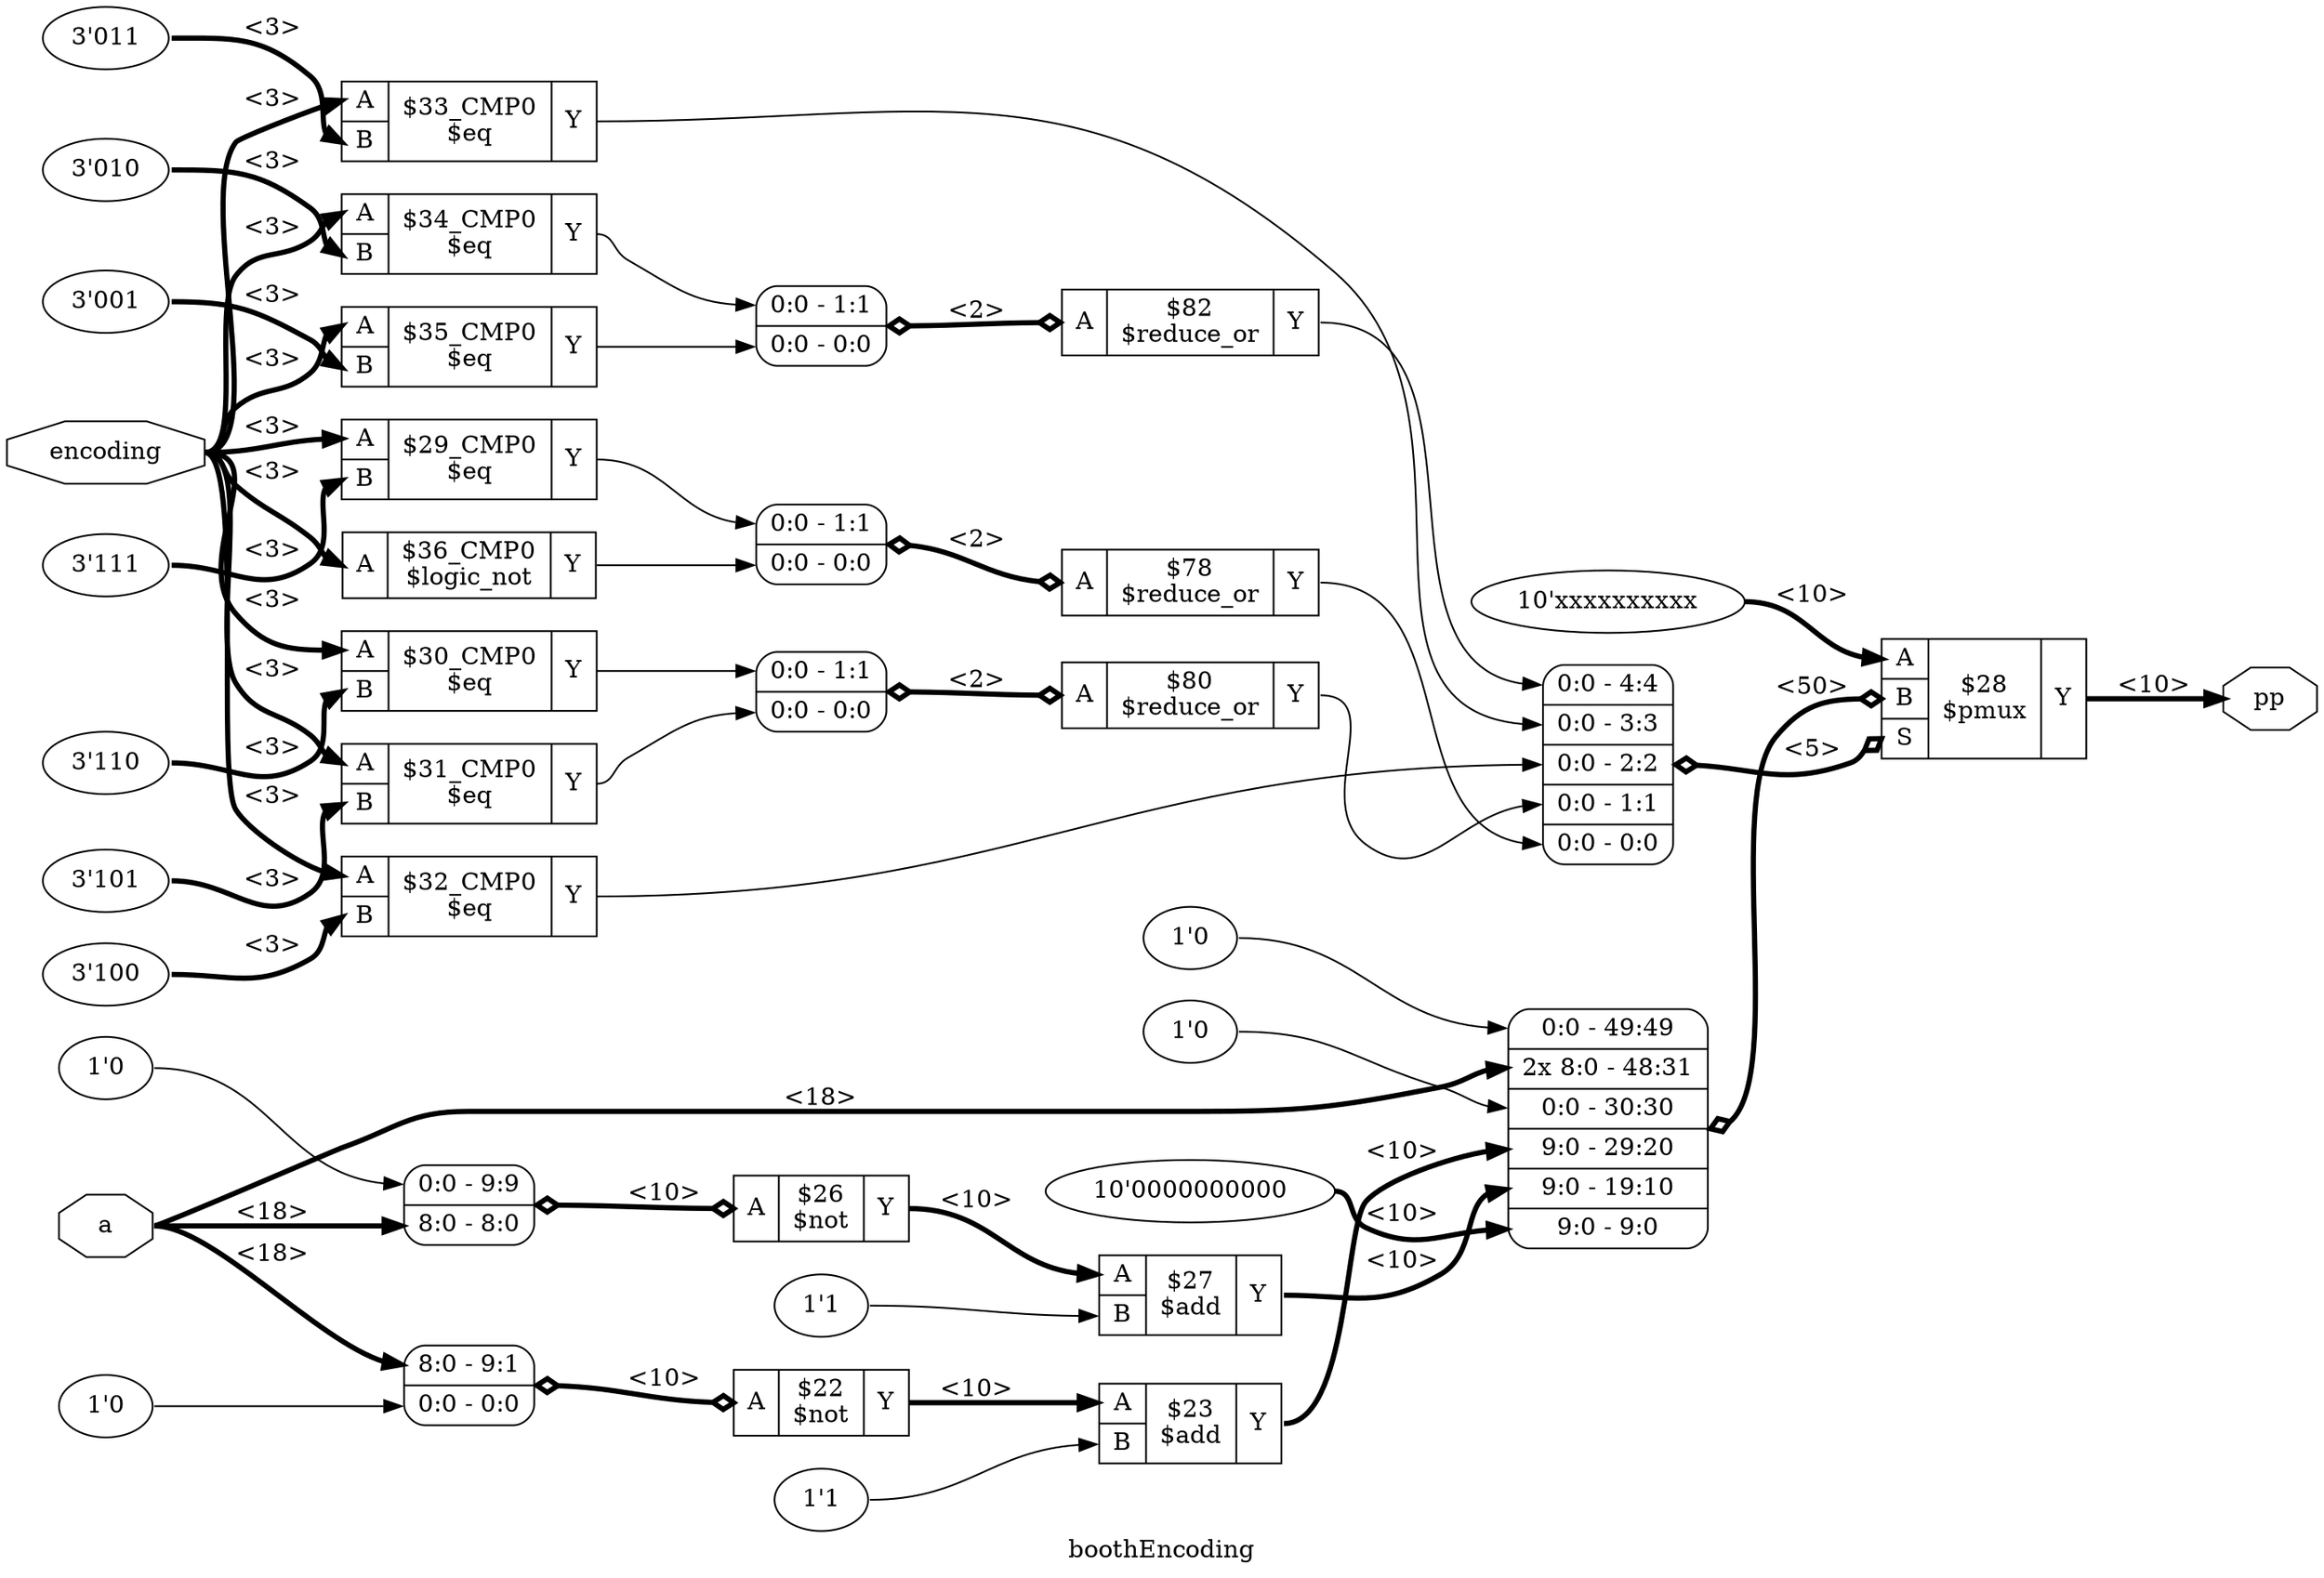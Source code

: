 digraph "boothEncoding" {
label="boothEncoding";
rankdir="LR";
remincross=true;
n17 [ shape=octagon, label="a", color="black", fontcolor="black" ];
n18 [ shape=octagon, label="encoding", color="black", fontcolor="black" ];
n19 [ shape=octagon, label="pp", color="black", fontcolor="black" ];
v0 [ label="1'1" ];
c23 [ shape=record, label="{{<p20> A|<p21> B}|$23\n$add|{<p22> Y}}" ];
v1 [ label="1'1" ];
c24 [ shape=record, label="{{<p20> A|<p21> B}|$27\n$add|{<p22> Y}}" ];
c25 [ shape=record, label="{{<p20> A}|$78\n$reduce_or|{<p22> Y}}" ];
x2 [ shape=record, style=rounded, label="<s1> 0:0 - 1:1 |<s0> 0:0 - 0:0 " ];
x2:e -> c25:p20:w [arrowhead=odiamond, arrowtail=odiamond, dir=both, color="black", style="setlinewidth(3)", label="<2>"];
c26 [ shape=record, label="{{<p20> A}|$80\n$reduce_or|{<p22> Y}}" ];
x3 [ shape=record, style=rounded, label="<s1> 0:0 - 1:1 |<s0> 0:0 - 0:0 " ];
x3:e -> c26:p20:w [arrowhead=odiamond, arrowtail=odiamond, dir=both, color="black", style="setlinewidth(3)", label="<2>"];
c27 [ shape=record, label="{{<p20> A}|$82\n$reduce_or|{<p22> Y}}" ];
x4 [ shape=record, style=rounded, label="<s1> 0:0 - 1:1 |<s0> 0:0 - 0:0 " ];
x4:e -> c27:p20:w [arrowhead=odiamond, arrowtail=odiamond, dir=both, color="black", style="setlinewidth(3)", label="<2>"];
v6 [ label="1'0" ];
c28 [ shape=record, label="{{<p20> A}|$22\n$not|{<p22> Y}}" ];
x5 [ shape=record, style=rounded, label="<s1> 8:0 - 9:1 |<s0> 0:0 - 0:0 " ];
x5:e -> c28:p20:w [arrowhead=odiamond, arrowtail=odiamond, dir=both, color="black", style="setlinewidth(3)", label="<10>"];
v8 [ label="1'0" ];
c29 [ shape=record, label="{{<p20> A}|$26\n$not|{<p22> Y}}" ];
x7 [ shape=record, style=rounded, label="<s1> 0:0 - 9:9 |<s0> 8:0 - 8:0 " ];
x7:e -> c29:p20:w [arrowhead=odiamond, arrowtail=odiamond, dir=both, color="black", style="setlinewidth(3)", label="<10>"];
v9 [ label="10'xxxxxxxxxx" ];
v11 [ label="1'0" ];
v12 [ label="1'0" ];
v13 [ label="10'0000000000" ];
c31 [ shape=record, label="{{<p20> A|<p21> B|<p30> S}|$28\n$pmux|{<p22> Y}}" ];
x10 [ shape=record, style=rounded, label="<s6> 0:0 - 49:49 |<s5> 2x 8:0 - 48:31 |<s3> 0:0 - 30:30 |<s2> 9:0 - 29:20 |<s1> 9:0 - 19:10 |<s0> 9:0 - 9:0 " ];
x10:e -> c31:p21:w [arrowhead=odiamond, arrowtail=odiamond, dir=both, color="black", style="setlinewidth(3)", label="<50>"];
x14 [ shape=record, style=rounded, label="<s4> 0:0 - 4:4 |<s3> 0:0 - 3:3 |<s2> 0:0 - 2:2 |<s1> 0:0 - 1:1 |<s0> 0:0 - 0:0 " ];
x14:e -> c31:p30:w [arrowhead=odiamond, arrowtail=odiamond, dir=both, color="black", style="setlinewidth(3)", label="<5>"];
v15 [ label="3'111" ];
c32 [ shape=record, label="{{<p20> A|<p21> B}|$29_CMP0\n$eq|{<p22> Y}}" ];
v16 [ label="3'110" ];
c33 [ shape=record, label="{{<p20> A|<p21> B}|$30_CMP0\n$eq|{<p22> Y}}" ];
v17 [ label="3'101" ];
c34 [ shape=record, label="{{<p20> A|<p21> B}|$31_CMP0\n$eq|{<p22> Y}}" ];
v18 [ label="3'100" ];
c35 [ shape=record, label="{{<p20> A|<p21> B}|$32_CMP0\n$eq|{<p22> Y}}" ];
v19 [ label="3'011" ];
c36 [ shape=record, label="{{<p20> A|<p21> B}|$33_CMP0\n$eq|{<p22> Y}}" ];
v20 [ label="3'010" ];
c37 [ shape=record, label="{{<p20> A|<p21> B}|$34_CMP0\n$eq|{<p22> Y}}" ];
v21 [ label="3'001" ];
c38 [ shape=record, label="{{<p20> A|<p21> B}|$35_CMP0\n$eq|{<p22> Y}}" ];
c39 [ shape=record, label="{{<p20> A}|$36_CMP0\n$logic_not|{<p22> Y}}" ];
c33:p22:e -> x3:s1:w [color="black", label=""];
c34:p22:e -> x3:s0:w [color="black", label=""];
c35:p22:e -> x14:s2:w [color="black", label=""];
c36:p22:e -> x14:s3:w [color="black", label=""];
c37:p22:e -> x4:s1:w [color="black", label=""];
c38:p22:e -> x4:s0:w [color="black", label=""];
c39:p22:e -> x2:s0:w [color="black", label=""];
n17:e -> x10:s5:w [color="black", style="setlinewidth(3)", label="<18>"];
n17:e -> x5:s1:w [color="black", style="setlinewidth(3)", label="<18>"];
n17:e -> x7:s0:w [color="black", style="setlinewidth(3)", label="<18>"];
n18:e -> c32:p20:w [color="black", style="setlinewidth(3)", label="<3>"];
n18:e -> c33:p20:w [color="black", style="setlinewidth(3)", label="<3>"];
n18:e -> c34:p20:w [color="black", style="setlinewidth(3)", label="<3>"];
n18:e -> c35:p20:w [color="black", style="setlinewidth(3)", label="<3>"];
n18:e -> c36:p20:w [color="black", style="setlinewidth(3)", label="<3>"];
n18:e -> c37:p20:w [color="black", style="setlinewidth(3)", label="<3>"];
n18:e -> c38:p20:w [color="black", style="setlinewidth(3)", label="<3>"];
n18:e -> c39:p20:w [color="black", style="setlinewidth(3)", label="<3>"];
c31:p22:e -> n19:w [color="black", style="setlinewidth(3)", label="<10>"];
c23:p22:e -> x10:s2:w [color="black", style="setlinewidth(3)", label="<10>"];
c24:p22:e -> x10:s1:w [color="black", style="setlinewidth(3)", label="<10>"];
c25:p22:e -> x14:s0:w [color="black", label=""];
c26:p22:e -> x14:s1:w [color="black", label=""];
c27:p22:e -> x14:s4:w [color="black", label=""];
c28:p22:e -> c23:p20:w [color="black", style="setlinewidth(3)", label="<10>"];
c29:p22:e -> c24:p20:w [color="black", style="setlinewidth(3)", label="<10>"];
c32:p22:e -> x2:s1:w [color="black", label=""];
v0:e -> c23:p21:w [color="black", label=""];
v1:e -> c24:p21:w [color="black", label=""];
v11:e -> x10:s6:w [color="black", label=""];
v12:e -> x10:s3:w [color="black", label=""];
v13:e -> x10:s0:w [color="black", style="setlinewidth(3)", label="<10>"];
v15:e -> c32:p21:w [color="black", style="setlinewidth(3)", label="<3>"];
v16:e -> c33:p21:w [color="black", style="setlinewidth(3)", label="<3>"];
v17:e -> c34:p21:w [color="black", style="setlinewidth(3)", label="<3>"];
v18:e -> c35:p21:w [color="black", style="setlinewidth(3)", label="<3>"];
v19:e -> c36:p21:w [color="black", style="setlinewidth(3)", label="<3>"];
v20:e -> c37:p21:w [color="black", style="setlinewidth(3)", label="<3>"];
v21:e -> c38:p21:w [color="black", style="setlinewidth(3)", label="<3>"];
v6:e -> x5:s0:w [color="black", label=""];
v8:e -> x7:s1:w [color="black", label=""];
v9:e -> c31:p20:w [color="black", style="setlinewidth(3)", label="<10>"];
}
